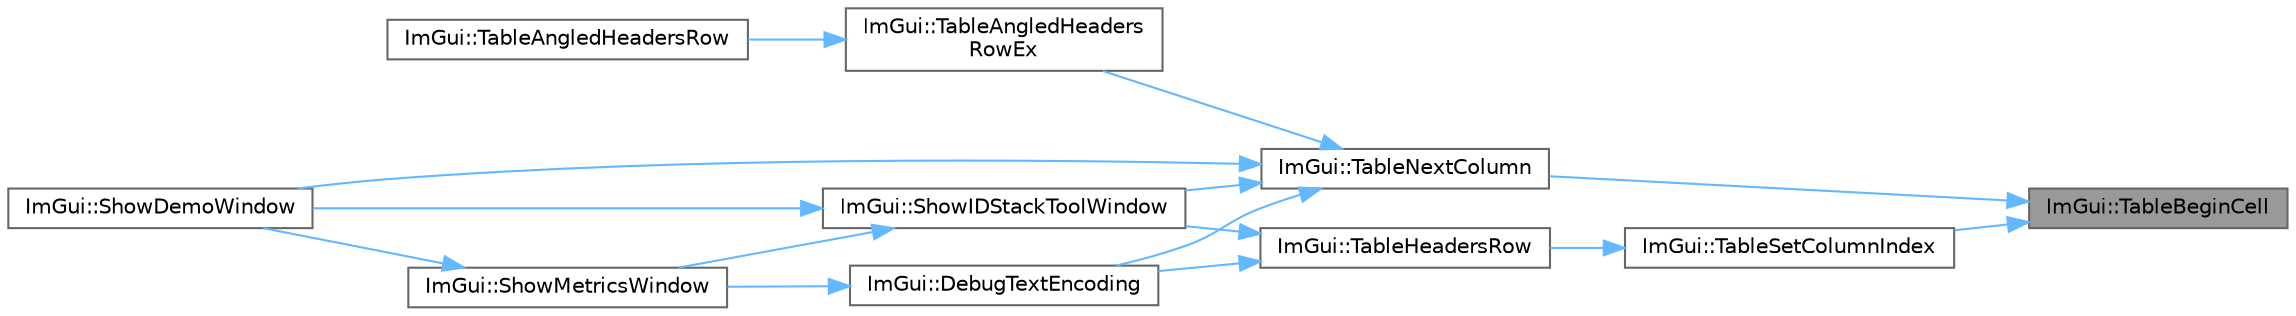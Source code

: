 digraph "ImGui::TableBeginCell"
{
 // LATEX_PDF_SIZE
  bgcolor="transparent";
  edge [fontname=Helvetica,fontsize=10,labelfontname=Helvetica,labelfontsize=10];
  node [fontname=Helvetica,fontsize=10,shape=box,height=0.2,width=0.4];
  rankdir="RL";
  Node1 [id="Node000001",label="ImGui::TableBeginCell",height=0.2,width=0.4,color="gray40", fillcolor="grey60", style="filled", fontcolor="black",tooltip=" "];
  Node1 -> Node2 [id="edge1_Node000001_Node000002",dir="back",color="steelblue1",style="solid",tooltip=" "];
  Node2 [id="Node000002",label="ImGui::TableNextColumn",height=0.2,width=0.4,color="grey40", fillcolor="white", style="filled",URL="$namespace_im_gui.html#ac9925e8335f55449b1be988829e37ba5",tooltip=" "];
  Node2 -> Node3 [id="edge2_Node000002_Node000003",dir="back",color="steelblue1",style="solid",tooltip=" "];
  Node3 [id="Node000003",label="ImGui::DebugTextEncoding",height=0.2,width=0.4,color="grey40", fillcolor="white", style="filled",URL="$namespace_im_gui.html#a326f0badd138d1dea078a31b0e8dd685",tooltip=" "];
  Node3 -> Node4 [id="edge3_Node000003_Node000004",dir="back",color="steelblue1",style="solid",tooltip=" "];
  Node4 [id="Node000004",label="ImGui::ShowMetricsWindow",height=0.2,width=0.4,color="grey40", fillcolor="white", style="filled",URL="$namespace_im_gui.html#afe7a28c6eb52fff3cc27d5a698fea4ff",tooltip=" "];
  Node4 -> Node5 [id="edge4_Node000004_Node000005",dir="back",color="steelblue1",style="solid",tooltip=" "];
  Node5 [id="Node000005",label="ImGui::ShowDemoWindow",height=0.2,width=0.4,color="grey40", fillcolor="white", style="filled",URL="$namespace_im_gui.html#af95643a0ce4893b9e57c12991922fb18",tooltip=" "];
  Node2 -> Node5 [id="edge5_Node000002_Node000005",dir="back",color="steelblue1",style="solid",tooltip=" "];
  Node2 -> Node6 [id="edge6_Node000002_Node000006",dir="back",color="steelblue1",style="solid",tooltip=" "];
  Node6 [id="Node000006",label="ImGui::ShowIDStackToolWindow",height=0.2,width=0.4,color="grey40", fillcolor="white", style="filled",URL="$namespace_im_gui.html#ab4a87bf4a874a8e5872b60b4a9b1d99e",tooltip=" "];
  Node6 -> Node5 [id="edge7_Node000006_Node000005",dir="back",color="steelblue1",style="solid",tooltip=" "];
  Node6 -> Node4 [id="edge8_Node000006_Node000004",dir="back",color="steelblue1",style="solid",tooltip=" "];
  Node2 -> Node7 [id="edge9_Node000002_Node000007",dir="back",color="steelblue1",style="solid",tooltip=" "];
  Node7 [id="Node000007",label="ImGui::TableAngledHeaders\lRowEx",height=0.2,width=0.4,color="grey40", fillcolor="white", style="filled",URL="$namespace_im_gui.html#abedf7bbf79accde2321806dc0beb90b1",tooltip=" "];
  Node7 -> Node8 [id="edge10_Node000007_Node000008",dir="back",color="steelblue1",style="solid",tooltip=" "];
  Node8 [id="Node000008",label="ImGui::TableAngledHeadersRow",height=0.2,width=0.4,color="grey40", fillcolor="white", style="filled",URL="$namespace_im_gui.html#a17eb2b71b2aff472d9d56c838586b73b",tooltip=" "];
  Node1 -> Node9 [id="edge11_Node000001_Node000009",dir="back",color="steelblue1",style="solid",tooltip=" "];
  Node9 [id="Node000009",label="ImGui::TableSetColumnIndex",height=0.2,width=0.4,color="grey40", fillcolor="white", style="filled",URL="$namespace_im_gui.html#adfbeb33991944035737d413379ae8b1c",tooltip=" "];
  Node9 -> Node10 [id="edge12_Node000009_Node000010",dir="back",color="steelblue1",style="solid",tooltip=" "];
  Node10 [id="Node000010",label="ImGui::TableHeadersRow",height=0.2,width=0.4,color="grey40", fillcolor="white", style="filled",URL="$namespace_im_gui.html#a0c16791f4620e8db38511553d5d63335",tooltip=" "];
  Node10 -> Node3 [id="edge13_Node000010_Node000003",dir="back",color="steelblue1",style="solid",tooltip=" "];
  Node10 -> Node6 [id="edge14_Node000010_Node000006",dir="back",color="steelblue1",style="solid",tooltip=" "];
}
